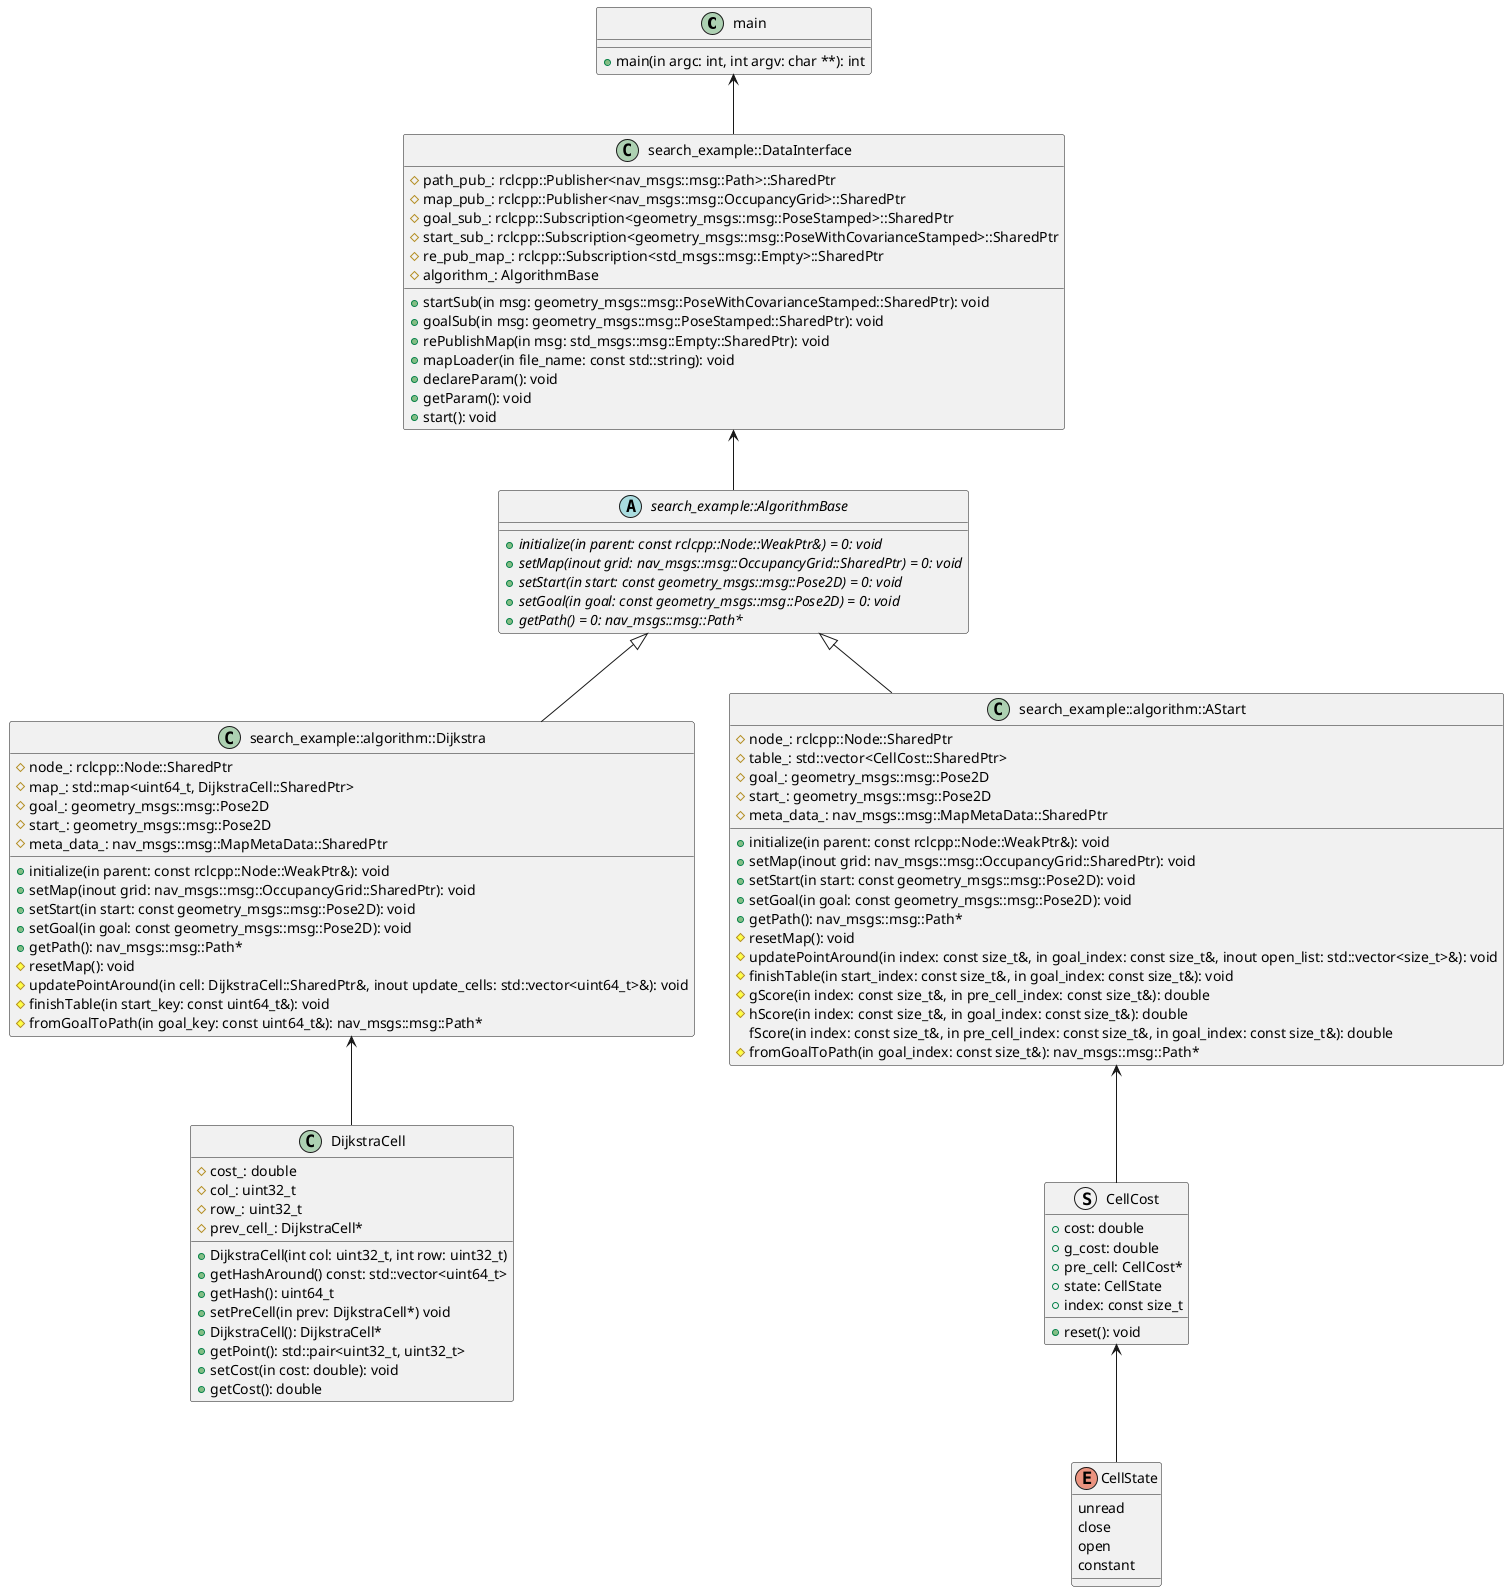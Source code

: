 @startuml Class Diagram

class main {
  +main(in argc: int, int argv: char **): int
}

class search_example::DataInterface{
    #path_pub_: rclcpp::Publisher<nav_msgs::msg::Path>::SharedPtr
    #map_pub_: rclcpp::Publisher<nav_msgs::msg::OccupancyGrid>::SharedPtr
    #goal_sub_: rclcpp::Subscription<geometry_msgs::msg::PoseStamped>::SharedPtr
    #start_sub_: rclcpp::Subscription<geometry_msgs::msg::PoseWithCovarianceStamped>::SharedPtr
    #re_pub_map_: rclcpp::Subscription<std_msgs::msg::Empty>::SharedPtr
    #algorithm_: AlgorithmBase

    +startSub(in msg: geometry_msgs::msg::PoseWithCovarianceStamped::SharedPtr): void
    +goalSub(in msg: geometry_msgs::msg::PoseStamped::SharedPtr): void
    +rePublishMap(in msg: std_msgs::msg::Empty::SharedPtr): void
    +mapLoader(in file_name: const std::string): void
    +declareParam(): void
    +getParam(): void
    +start(): void
}

abstract class search_example::AlgorithmBase{
    +{abstract} initialize(in parent: const rclcpp::Node::WeakPtr&) = 0: void
    +{abstract} setMap(inout grid: nav_msgs::msg::OccupancyGrid::SharedPtr) = 0: void
    +{abstract} setStart(in start: const geometry_msgs::msg::Pose2D) = 0: void
    +{abstract} setGoal(in goal: const geometry_msgs::msg::Pose2D) = 0: void
    +{abstract} getPath() = 0: nav_msgs::msg::Path*
}

class search_example::algorithm::Dijkstra{
    #node_: rclcpp::Node::SharedPtr
    #map_: std::map<uint64_t, DijkstraCell::SharedPtr>
    #goal_: geometry_msgs::msg::Pose2D
    #start_: geometry_msgs::msg::Pose2D
    #meta_data_: nav_msgs::msg::MapMetaData::SharedPtr

    +initialize(in parent: const rclcpp::Node::WeakPtr&): void
    +setMap(inout grid: nav_msgs::msg::OccupancyGrid::SharedPtr): void
    +setStart(in start: const geometry_msgs::msg::Pose2D): void
    +setGoal(in goal: const geometry_msgs::msg::Pose2D): void
    +getPath(): nav_msgs::msg::Path*
    #resetMap(): void
    #updatePointAround(in cell: DijkstraCell::SharedPtr&, inout update_cells: std::vector<uint64_t>&): void
    #finishTable(in start_key: const uint64_t&): void
    #fromGoalToPath(in goal_key: const uint64_t&): nav_msgs::msg::Path*
}

class search_example::algorithm::AStart{
    #node_: rclcpp::Node::SharedPtr
    #table_: std::vector<CellCost::SharedPtr>
    #goal_: geometry_msgs::msg::Pose2D
    #start_: geometry_msgs::msg::Pose2D
    #meta_data_: nav_msgs::msg::MapMetaData::SharedPtr

    +initialize(in parent: const rclcpp::Node::WeakPtr&): void
    +setMap(inout grid: nav_msgs::msg::OccupancyGrid::SharedPtr): void
    +setStart(in start: const geometry_msgs::msg::Pose2D): void
    +setGoal(in goal: const geometry_msgs::msg::Pose2D): void
    +getPath(): nav_msgs::msg::Path*
    #resetMap(): void
    #updatePointAround(in index: const size_t&, in goal_index: const size_t&, inout open_list: std::vector<size_t>&): void
    #finishTable(in start_index: const size_t&, in goal_index: const size_t&): void
    #gScore(in index: const size_t&, in pre_cell_index: const size_t&): double
    #hScore(in index: const size_t&, in goal_index: const size_t&): double
    fScore(in index: const size_t&, in pre_cell_index: const size_t&, in goal_index: const size_t&): double
    #fromGoalToPath(in goal_index: const size_t&): nav_msgs::msg::Path*
}

struct CellCost{
    +cost: double
    +g_cost: double
    +pre_cell: CellCost*
    +state: CellState
    +index: const size_t
    +reset(): void
}

enum CellState {
  unread
  close
  open
  constant
}

class DijkstraCell{
    #cost_: double
    #col_: uint32_t
    #row_: uint32_t
    #prev_cell_: DijkstraCell*
    +DijkstraCell(int col: uint32_t, int row: uint32_t)
    +getHashAround() const: std::vector<uint64_t>
    +getHash(): uint64_t
    +setPreCell(in prev: DijkstraCell*) void
    +DijkstraCell(): DijkstraCell*
    +getPoint(): std::pair<uint32_t, uint32_t>
    +setCost(in cost: double): void
    +getCost(): double
}

CellCost <-- CellState
search_example::algorithm::AStart <-- CellCost
search_example::AlgorithmBase <|-- search_example::algorithm::AStart
search_example::algorithm::Dijkstra <-- DijkstraCell
search_example::AlgorithmBase <|-- search_example::algorithm::Dijkstra
search_example::DataInterface <-- search_example::AlgorithmBase
main <-- search_example::DataInterface
@enduml
